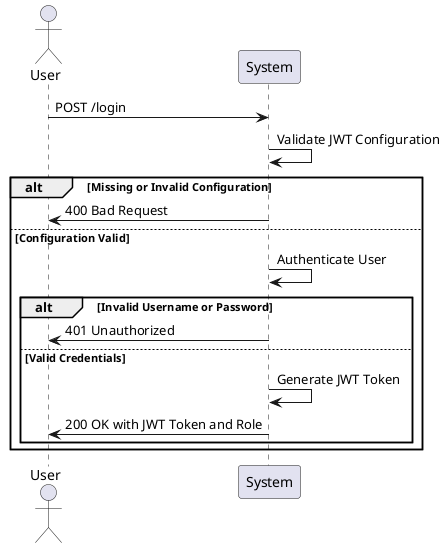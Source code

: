 
@startuml
actor User
participant System

User -> System: POST /login
System -> System: Validate JWT Configuration
alt Missing or Invalid Configuration
    System -> User: 400 Bad Request
else Configuration Valid
    System -> System: Authenticate User
    alt Invalid Username or Password
        System -> User: 401 Unauthorized
    else Valid Credentials
        System -> System: Generate JWT Token
        System -> User: 200 OK with JWT Token and Role
    end
end
@enduml
